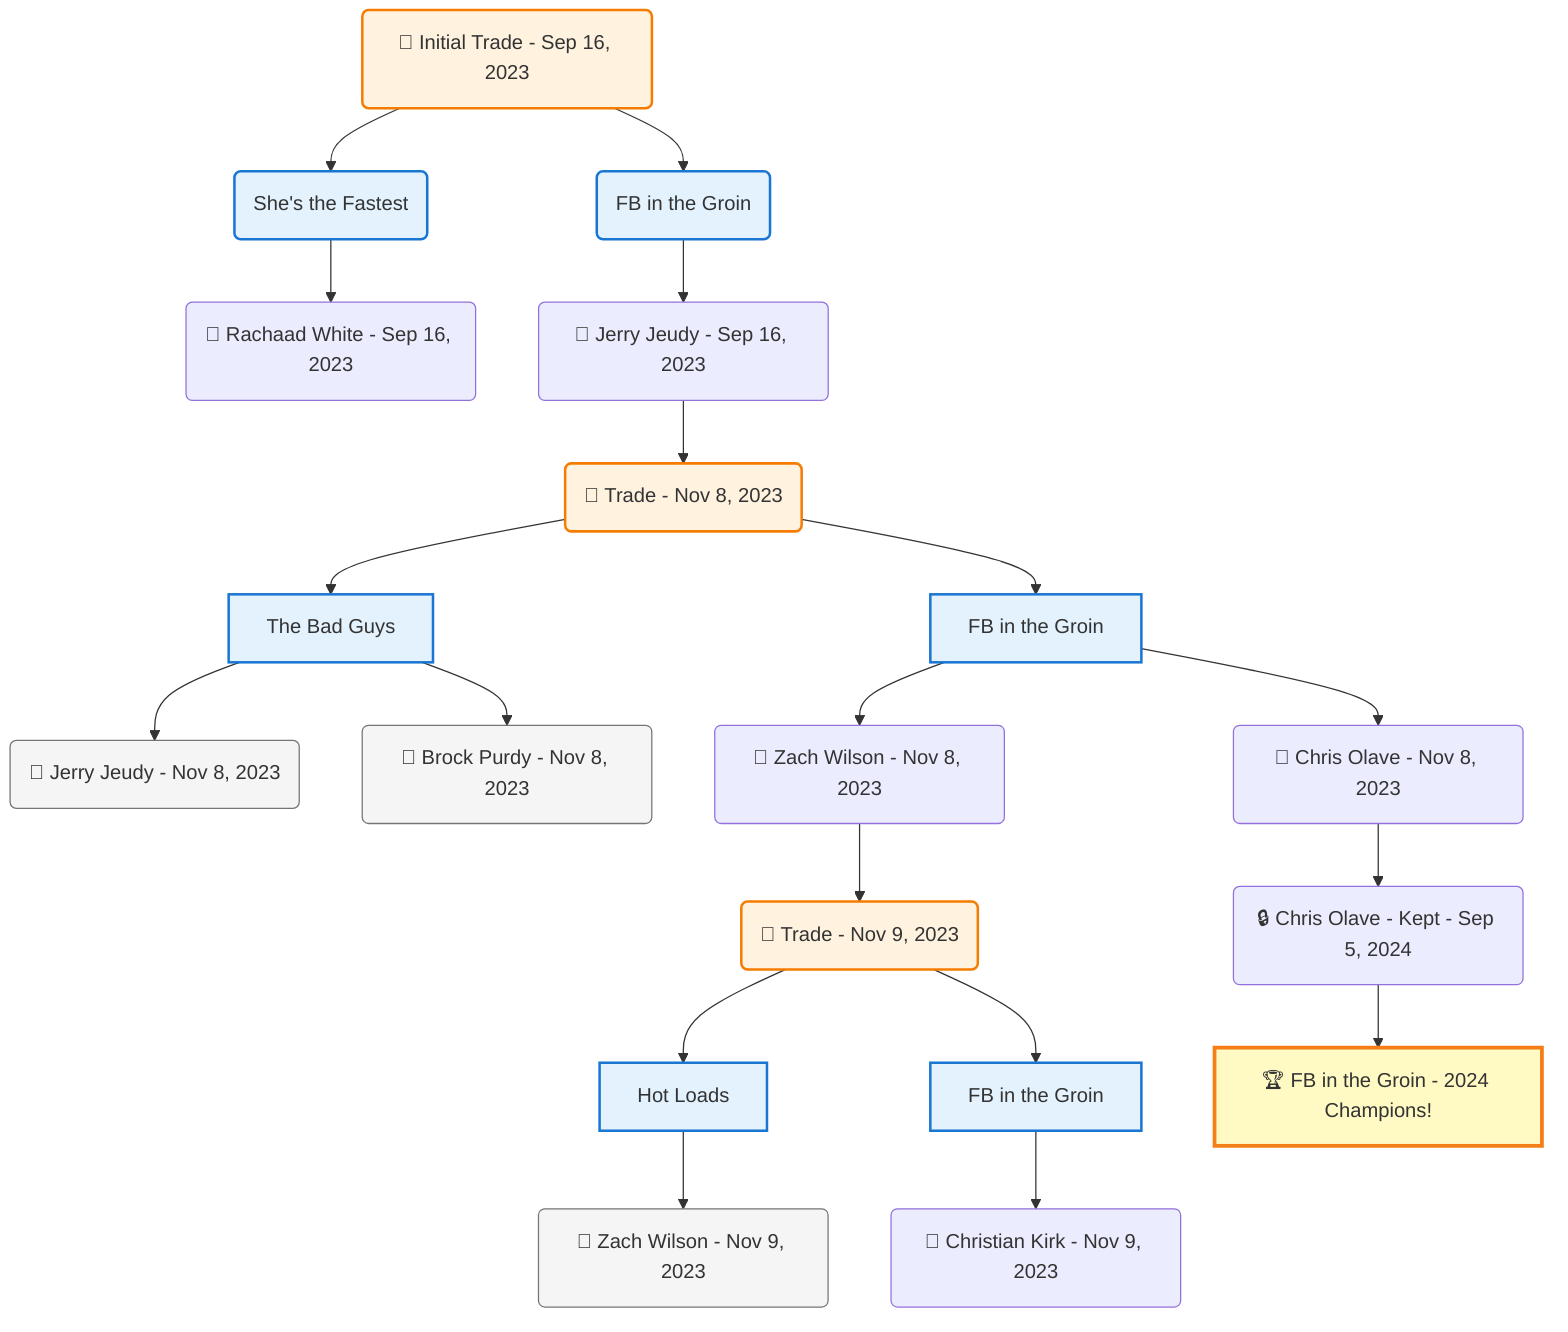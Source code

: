 flowchart TD

    TRADE_MAIN("🔄 Initial Trade - Sep 16, 2023")
    TEAM_1("She's the Fastest")
    TEAM_2("FB in the Groin")
    NODE_7c23b1f7-2441-4d17-8761-72d84b07d60e("🔄 Rachaad White - Sep 16, 2023")
    NODE_d5437c52-df76-4b3b-9c30-a40fe09d4d70("🔄 Jerry Jeudy - Sep 16, 2023")
    TRADE_ac48007c-bb8e-46e7-a9c7-f232e3286c8c_3("🔄 Trade - Nov 8, 2023")
    TEAM_b2220d1a-ff75-4622-9757-09978901110f_4["The Bad Guys"]
    NODE_64133a3e-5b41-41a4-9a1e-97f6cc6de114("🔄 Jerry Jeudy - Nov 8, 2023")
    NODE_81308adc-8bb6-43fe-a3e0-8f5a18ab76b4("🔄 Brock Purdy - Nov 8, 2023")
    TEAM_f483ecf1-cd17-4991-854b-e52dfc957b45_5["FB in the Groin"]
    NODE_0a1485a5-a2d9-4007-b6af-215ab4a0b28f("🔄 Zach Wilson - Nov 8, 2023")
    TRADE_0c0375a0-ef49-4d11-9812-317bc4fb1091_6("🔄 Trade - Nov 9, 2023")
    TEAM_8e9f18ff-62c3-40e8-bb10-32f74cf4ee33_7["Hot Loads"]
    NODE_aa6fa53b-2c3b-49cd-9a88-8262c6d3d066("🔄 Zach Wilson - Nov 9, 2023")
    TEAM_f483ecf1-cd17-4991-854b-e52dfc957b45_8["FB in the Groin"]
    NODE_621119b5-adbd-4b97-9982-7deb216982ea("🔄 Christian Kirk - Nov 9, 2023")
    NODE_c8b8b145-a006-44e6-9a8a-b8546978fe55("🔄 Chris Olave - Nov 8, 2023")
    NODE_d49c1611-d3f5-45aa-9146-b0170aa38bb3("🔒 Chris Olave - Kept - Sep 5, 2024")
    CHAMP_f483ecf1-cd17-4991-854b-e52dfc957b45_2024["🏆 FB in the Groin - 2024 Champions!"]

    TRADE_MAIN --> TEAM_1
    TRADE_MAIN --> TEAM_2
    TEAM_1 --> NODE_7c23b1f7-2441-4d17-8761-72d84b07d60e
    TEAM_2 --> NODE_d5437c52-df76-4b3b-9c30-a40fe09d4d70
    NODE_d5437c52-df76-4b3b-9c30-a40fe09d4d70 --> TRADE_ac48007c-bb8e-46e7-a9c7-f232e3286c8c_3
    TRADE_ac48007c-bb8e-46e7-a9c7-f232e3286c8c_3 --> TEAM_b2220d1a-ff75-4622-9757-09978901110f_4
    TEAM_b2220d1a-ff75-4622-9757-09978901110f_4 --> NODE_64133a3e-5b41-41a4-9a1e-97f6cc6de114
    TEAM_b2220d1a-ff75-4622-9757-09978901110f_4 --> NODE_81308adc-8bb6-43fe-a3e0-8f5a18ab76b4
    TRADE_ac48007c-bb8e-46e7-a9c7-f232e3286c8c_3 --> TEAM_f483ecf1-cd17-4991-854b-e52dfc957b45_5
    TEAM_f483ecf1-cd17-4991-854b-e52dfc957b45_5 --> NODE_0a1485a5-a2d9-4007-b6af-215ab4a0b28f
    NODE_0a1485a5-a2d9-4007-b6af-215ab4a0b28f --> TRADE_0c0375a0-ef49-4d11-9812-317bc4fb1091_6
    TRADE_0c0375a0-ef49-4d11-9812-317bc4fb1091_6 --> TEAM_8e9f18ff-62c3-40e8-bb10-32f74cf4ee33_7
    TEAM_8e9f18ff-62c3-40e8-bb10-32f74cf4ee33_7 --> NODE_aa6fa53b-2c3b-49cd-9a88-8262c6d3d066
    TRADE_0c0375a0-ef49-4d11-9812-317bc4fb1091_6 --> TEAM_f483ecf1-cd17-4991-854b-e52dfc957b45_8
    TEAM_f483ecf1-cd17-4991-854b-e52dfc957b45_8 --> NODE_621119b5-adbd-4b97-9982-7deb216982ea
    TEAM_f483ecf1-cd17-4991-854b-e52dfc957b45_5 --> NODE_c8b8b145-a006-44e6-9a8a-b8546978fe55
    NODE_c8b8b145-a006-44e6-9a8a-b8546978fe55 --> NODE_d49c1611-d3f5-45aa-9146-b0170aa38bb3
    NODE_d49c1611-d3f5-45aa-9146-b0170aa38bb3 --> CHAMP_f483ecf1-cd17-4991-854b-e52dfc957b45_2024

    %% Node styling
    classDef teamNode fill:#e3f2fd,stroke:#1976d2,stroke-width:2px
    classDef tradeNode fill:#fff3e0,stroke:#f57c00,stroke-width:2px
    classDef playerNode fill:#f3e5f5,stroke:#7b1fa2,stroke-width:1px
    classDef nonRootPlayerNode fill:#f5f5f5,stroke:#757575,stroke-width:1px
    classDef endNode fill:#ffebee,stroke:#c62828,stroke-width:2px
    classDef waiverNode fill:#e8f5e8,stroke:#388e3c,stroke-width:2px
    classDef championshipNode fill:#fff9c4,stroke:#f57f17,stroke-width:3px

    class TEAM_1,TEAM_2,TEAM_b2220d1a-ff75-4622-9757-09978901110f_4,TEAM_f483ecf1-cd17-4991-854b-e52dfc957b45_5,TEAM_8e9f18ff-62c3-40e8-bb10-32f74cf4ee33_7,TEAM_f483ecf1-cd17-4991-854b-e52dfc957b45_8 teamNode
    class CHAMP_f483ecf1-cd17-4991-854b-e52dfc957b45_2024 championshipNode
    class NODE_64133a3e-5b41-41a4-9a1e-97f6cc6de114,NODE_81308adc-8bb6-43fe-a3e0-8f5a18ab76b4,NODE_aa6fa53b-2c3b-49cd-9a88-8262c6d3d066 nonRootPlayerNode
    class TRADE_MAIN,TRADE_ac48007c-bb8e-46e7-a9c7-f232e3286c8c_3,TRADE_0c0375a0-ef49-4d11-9812-317bc4fb1091_6 tradeNode